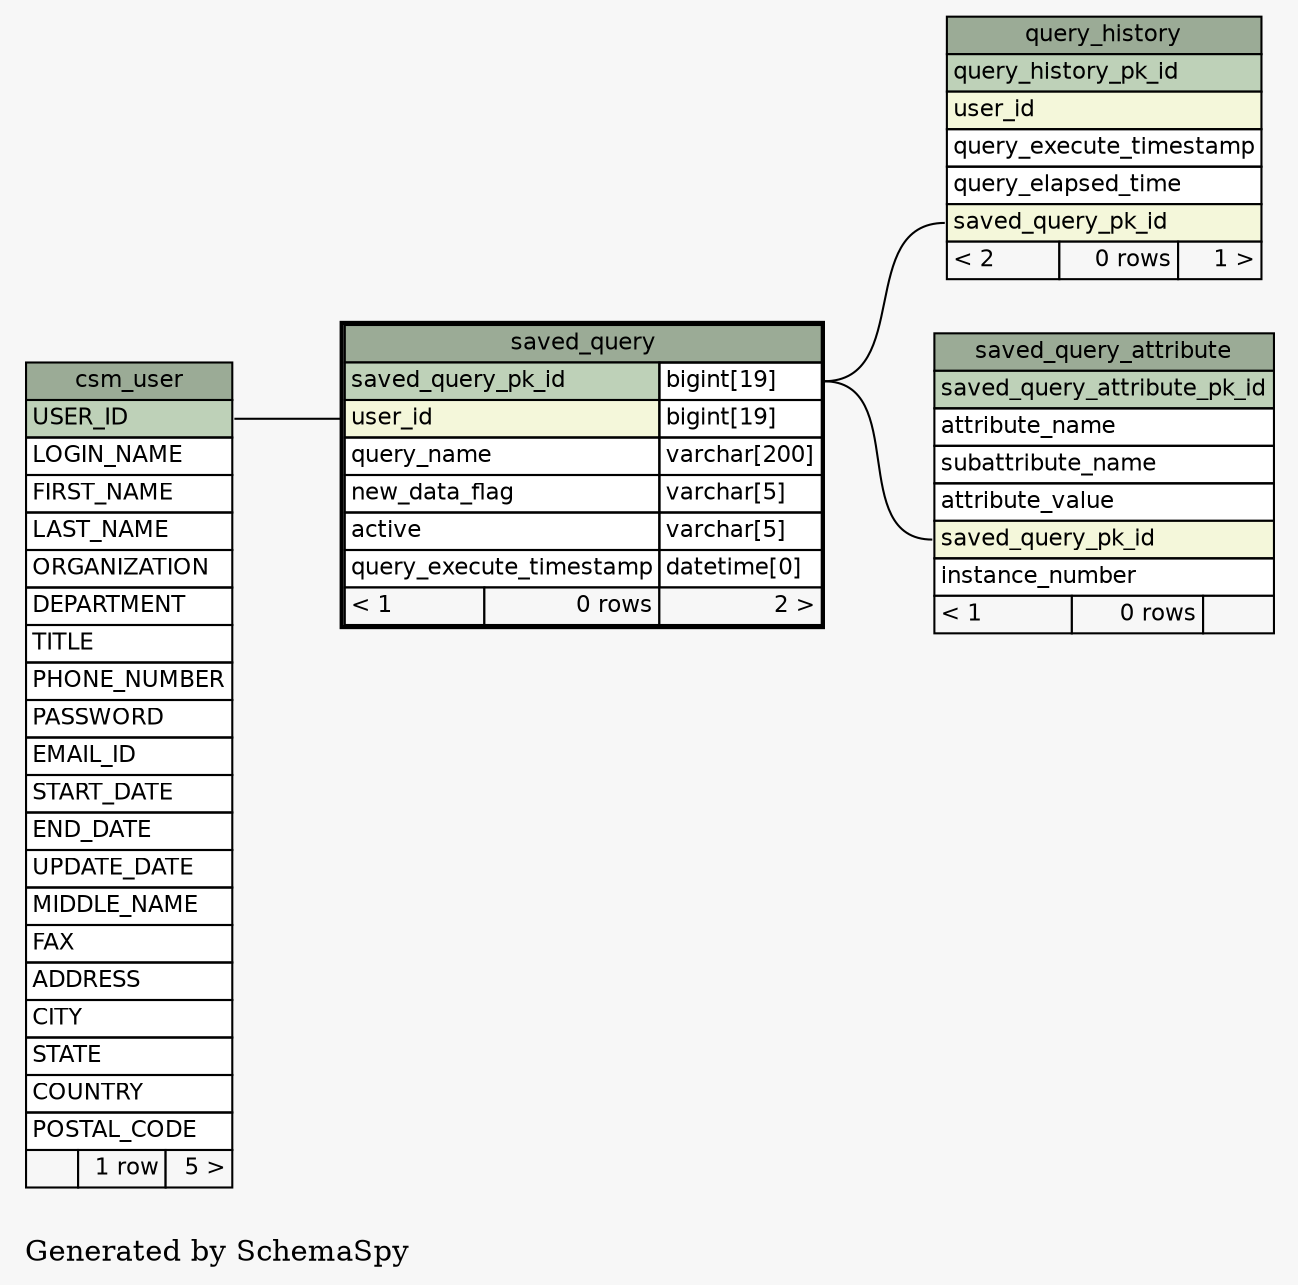 // dot 2.16.1 on Linux 2.6.25.6-27.fc8
digraph "oneDegreeRelationshipsGraph" {
  graph [
    rankdir="RL"
    bgcolor="#f7f7f7"
    label="\nGenerated by SchemaSpy"
    labeljust="l"
  ];
  node [
    fontname="Helvetica"
    fontsize="11"
    shape="plaintext"
  ];
  edge [
    arrowsize="0.8"
  ];
  "query_history":"saved_query_pk_id":w -> "saved_query":"saved_query_pk_id.type":e [arrowtail=crowodot arrowhead=none];
  "saved_query":"user_id":w -> "csm_user":"USER_ID":e [arrowtail=crowodot arrowhead=none];
  "saved_query_attribute":"saved_query_pk_id":w -> "saved_query":"saved_query_pk_id.type":e [arrowtail=crowodot arrowhead=none];
  "csm_user" [
    label=<
    <TABLE BORDER="0" CELLBORDER="1" CELLSPACING="0" BGCOLOR="#ffffff">
      <TR><TD PORT="csm_user.heading" COLSPAN="3" BGCOLOR="#9bab96" ALIGN="CENTER">csm_user</TD></TR>
      <TR><TD PORT="USER_ID" COLSPAN="3" BGCOLOR="#bed1b8" ALIGN="LEFT">USER_ID</TD></TR>
      <TR><TD PORT="LOGIN_NAME" COLSPAN="3" ALIGN="LEFT">LOGIN_NAME</TD></TR>
      <TR><TD PORT="FIRST_NAME" COLSPAN="3" ALIGN="LEFT">FIRST_NAME</TD></TR>
      <TR><TD PORT="LAST_NAME" COLSPAN="3" ALIGN="LEFT">LAST_NAME</TD></TR>
      <TR><TD PORT="ORGANIZATION" COLSPAN="3" ALIGN="LEFT">ORGANIZATION</TD></TR>
      <TR><TD PORT="DEPARTMENT" COLSPAN="3" ALIGN="LEFT">DEPARTMENT</TD></TR>
      <TR><TD PORT="TITLE" COLSPAN="3" ALIGN="LEFT">TITLE</TD></TR>
      <TR><TD PORT="PHONE_NUMBER" COLSPAN="3" ALIGN="LEFT">PHONE_NUMBER</TD></TR>
      <TR><TD PORT="PASSWORD" COLSPAN="3" ALIGN="LEFT">PASSWORD</TD></TR>
      <TR><TD PORT="EMAIL_ID" COLSPAN="3" ALIGN="LEFT">EMAIL_ID</TD></TR>
      <TR><TD PORT="START_DATE" COLSPAN="3" ALIGN="LEFT">START_DATE</TD></TR>
      <TR><TD PORT="END_DATE" COLSPAN="3" ALIGN="LEFT">END_DATE</TD></TR>
      <TR><TD PORT="UPDATE_DATE" COLSPAN="3" ALIGN="LEFT">UPDATE_DATE</TD></TR>
      <TR><TD PORT="MIDDLE_NAME" COLSPAN="3" ALIGN="LEFT">MIDDLE_NAME</TD></TR>
      <TR><TD PORT="FAX" COLSPAN="3" ALIGN="LEFT">FAX</TD></TR>
      <TR><TD PORT="ADDRESS" COLSPAN="3" ALIGN="LEFT">ADDRESS</TD></TR>
      <TR><TD PORT="CITY" COLSPAN="3" ALIGN="LEFT">CITY</TD></TR>
      <TR><TD PORT="STATE" COLSPAN="3" ALIGN="LEFT">STATE</TD></TR>
      <TR><TD PORT="COUNTRY" COLSPAN="3" ALIGN="LEFT">COUNTRY</TD></TR>
      <TR><TD PORT="POSTAL_CODE" COLSPAN="3" ALIGN="LEFT">POSTAL_CODE</TD></TR>
      <TR><TD ALIGN="LEFT" BGCOLOR="#f7f7f7">  </TD><TD ALIGN="RIGHT" BGCOLOR="#f7f7f7">1 row</TD><TD ALIGN="RIGHT" BGCOLOR="#f7f7f7">5 &gt;</TD></TR>
    </TABLE>>
    URL="csm_user.html#graph"
    tooltip="csm_user"
  ];
  "query_history" [
    label=<
    <TABLE BORDER="0" CELLBORDER="1" CELLSPACING="0" BGCOLOR="#ffffff">
      <TR><TD PORT="query_history.heading" COLSPAN="3" BGCOLOR="#9bab96" ALIGN="CENTER">query_history</TD></TR>
      <TR><TD PORT="query_history_pk_id" COLSPAN="3" BGCOLOR="#bed1b8" ALIGN="LEFT">query_history_pk_id</TD></TR>
      <TR><TD PORT="user_id" COLSPAN="3" BGCOLOR="#f4f7da" ALIGN="LEFT">user_id</TD></TR>
      <TR><TD PORT="query_execute_timestamp" COLSPAN="3" ALIGN="LEFT">query_execute_timestamp</TD></TR>
      <TR><TD PORT="query_elapsed_time" COLSPAN="3" ALIGN="LEFT">query_elapsed_time</TD></TR>
      <TR><TD PORT="saved_query_pk_id" COLSPAN="3" BGCOLOR="#f4f7da" ALIGN="LEFT">saved_query_pk_id</TD></TR>
      <TR><TD ALIGN="LEFT" BGCOLOR="#f7f7f7">&lt; 2</TD><TD ALIGN="RIGHT" BGCOLOR="#f7f7f7">0 rows</TD><TD ALIGN="RIGHT" BGCOLOR="#f7f7f7">1 &gt;</TD></TR>
    </TABLE>>
    URL="query_history.html#graph"
    tooltip="query_history"
  ];
  "saved_query" [
    label=<
    <TABLE BORDER="2" CELLBORDER="1" CELLSPACING="0" BGCOLOR="#ffffff">
      <TR><TD PORT="saved_query.heading" COLSPAN="3" BGCOLOR="#9bab96" ALIGN="CENTER">saved_query</TD></TR>
      <TR><TD PORT="saved_query_pk_id" COLSPAN="2" BGCOLOR="#bed1b8" ALIGN="LEFT">saved_query_pk_id</TD><TD PORT="saved_query_pk_id.type" ALIGN="LEFT">bigint[19]</TD></TR>
      <TR><TD PORT="user_id" COLSPAN="2" BGCOLOR="#f4f7da" ALIGN="LEFT">user_id</TD><TD PORT="user_id.type" ALIGN="LEFT">bigint[19]</TD></TR>
      <TR><TD PORT="query_name" COLSPAN="2" ALIGN="LEFT">query_name</TD><TD PORT="query_name.type" ALIGN="LEFT">varchar[200]</TD></TR>
      <TR><TD PORT="new_data_flag" COLSPAN="2" ALIGN="LEFT">new_data_flag</TD><TD PORT="new_data_flag.type" ALIGN="LEFT">varchar[5]</TD></TR>
      <TR><TD PORT="active" COLSPAN="2" ALIGN="LEFT">active</TD><TD PORT="active.type" ALIGN="LEFT">varchar[5]</TD></TR>
      <TR><TD PORT="query_execute_timestamp" COLSPAN="2" ALIGN="LEFT">query_execute_timestamp</TD><TD PORT="query_execute_timestamp.type" ALIGN="LEFT">datetime[0]</TD></TR>
      <TR><TD ALIGN="LEFT" BGCOLOR="#f7f7f7">&lt; 1</TD><TD ALIGN="RIGHT" BGCOLOR="#f7f7f7">0 rows</TD><TD ALIGN="RIGHT" BGCOLOR="#f7f7f7">2 &gt;</TD></TR>
    </TABLE>>
    URL="saved_query.html#"
    tooltip="saved_query"
  ];
  "saved_query_attribute" [
    label=<
    <TABLE BORDER="0" CELLBORDER="1" CELLSPACING="0" BGCOLOR="#ffffff">
      <TR><TD PORT="saved_query_attribute.heading" COLSPAN="3" BGCOLOR="#9bab96" ALIGN="CENTER">saved_query_attribute</TD></TR>
      <TR><TD PORT="saved_query_attribute_pk_id" COLSPAN="3" BGCOLOR="#bed1b8" ALIGN="LEFT">saved_query_attribute_pk_id</TD></TR>
      <TR><TD PORT="attribute_name" COLSPAN="3" ALIGN="LEFT">attribute_name</TD></TR>
      <TR><TD PORT="subattribute_name" COLSPAN="3" ALIGN="LEFT">subattribute_name</TD></TR>
      <TR><TD PORT="attribute_value" COLSPAN="3" ALIGN="LEFT">attribute_value</TD></TR>
      <TR><TD PORT="saved_query_pk_id" COLSPAN="3" BGCOLOR="#f4f7da" ALIGN="LEFT">saved_query_pk_id</TD></TR>
      <TR><TD PORT="instance_number" COLSPAN="3" ALIGN="LEFT">instance_number</TD></TR>
      <TR><TD ALIGN="LEFT" BGCOLOR="#f7f7f7">&lt; 1</TD><TD ALIGN="RIGHT" BGCOLOR="#f7f7f7">0 rows</TD><TD ALIGN="RIGHT" BGCOLOR="#f7f7f7">  </TD></TR>
    </TABLE>>
    URL="saved_query_attribute.html#graph"
    tooltip="saved_query_attribute"
  ];
}
